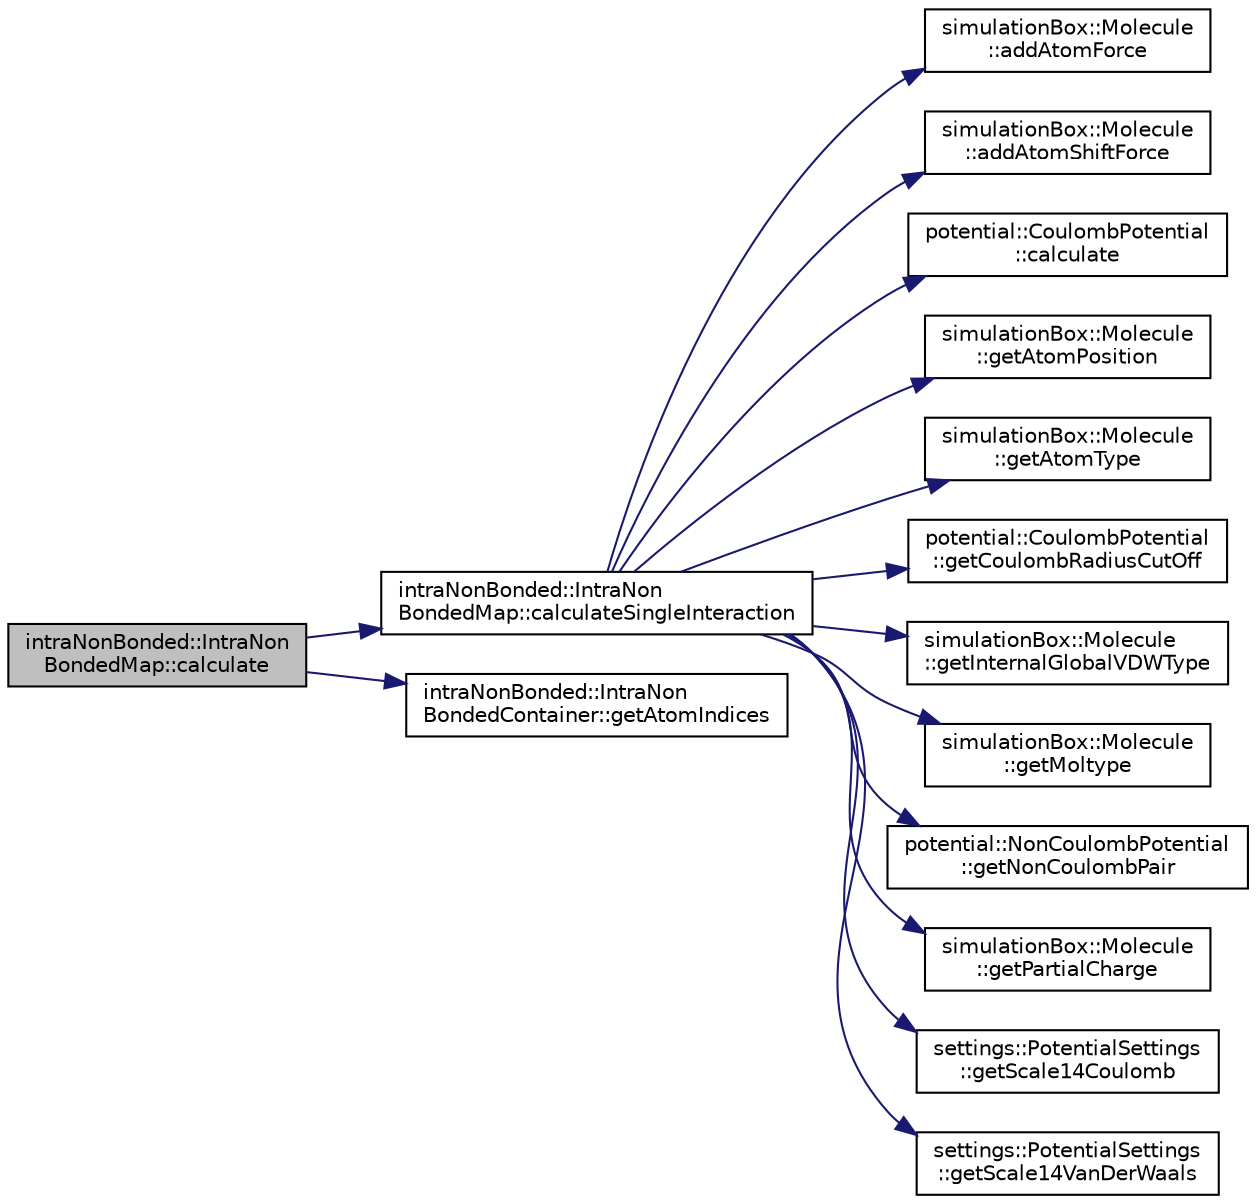 digraph "intraNonBonded::IntraNonBondedMap::calculate"
{
 // LATEX_PDF_SIZE
  edge [fontname="Helvetica",fontsize="10",labelfontname="Helvetica",labelfontsize="10"];
  node [fontname="Helvetica",fontsize="10",shape=record];
  rankdir="LR";
  Node1 [label="intraNonBonded::IntraNon\lBondedMap::calculate",height=0.2,width=0.4,color="black", fillcolor="grey75", style="filled", fontcolor="black",tooltip="calculate the intra non bonded interactions for a single intraNonBondedMap (for a single molecule)"];
  Node1 -> Node2 [color="midnightblue",fontsize="10",style="solid",fontname="Helvetica"];
  Node2 [label="intraNonBonded::IntraNon\lBondedMap::calculateSingleInteraction",height=0.2,width=0.4,color="black", fillcolor="white", style="filled",URL="$classintraNonBonded_1_1IntraNonBondedMap.html#ab7b7fa5ff050092c9d9da0f7c1772a0b",tooltip="calculate the intra non bonded interactions for a single atomic pair within a single molecule"];
  Node2 -> Node3 [color="midnightblue",fontsize="10",style="solid",fontname="Helvetica"];
  Node3 [label="simulationBox::Molecule\l::addAtomForce",height=0.2,width=0.4,color="black", fillcolor="white", style="filled",URL="$classsimulationBox_1_1Molecule.html#a1192de62a747adfb2e9915882751825d",tooltip=" "];
  Node2 -> Node4 [color="midnightblue",fontsize="10",style="solid",fontname="Helvetica"];
  Node4 [label="simulationBox::Molecule\l::addAtomShiftForce",height=0.2,width=0.4,color="black", fillcolor="white", style="filled",URL="$classsimulationBox_1_1Molecule.html#a3a369c6d1ee2af1d219a4903c3f61fea",tooltip=" "];
  Node2 -> Node5 [color="midnightblue",fontsize="10",style="solid",fontname="Helvetica"];
  Node5 [label="potential::CoulombPotential\l::calculate",height=0.2,width=0.4,color="black", fillcolor="white", style="filled",URL="$classpotential_1_1CoulombPotential.html#a74ea52d58913c0945793770d5945907e",tooltip=" "];
  Node2 -> Node6 [color="midnightblue",fontsize="10",style="solid",fontname="Helvetica"];
  Node6 [label="simulationBox::Molecule\l::getAtomPosition",height=0.2,width=0.4,color="black", fillcolor="white", style="filled",URL="$classsimulationBox_1_1Molecule.html#a2bdbd4b993cb31eb234687de661ec717",tooltip=" "];
  Node2 -> Node7 [color="midnightblue",fontsize="10",style="solid",fontname="Helvetica"];
  Node7 [label="simulationBox::Molecule\l::getAtomType",height=0.2,width=0.4,color="black", fillcolor="white", style="filled",URL="$classsimulationBox_1_1Molecule.html#aefa011f831a35bdeb581e484807294d3",tooltip=" "];
  Node2 -> Node8 [color="midnightblue",fontsize="10",style="solid",fontname="Helvetica"];
  Node8 [label="potential::CoulombPotential\l::getCoulombRadiusCutOff",height=0.2,width=0.4,color="black", fillcolor="white", style="filled",URL="$classpotential_1_1CoulombPotential.html#abfb74ea21779c52b66e4ee994e3f0759",tooltip=" "];
  Node2 -> Node9 [color="midnightblue",fontsize="10",style="solid",fontname="Helvetica"];
  Node9 [label="simulationBox::Molecule\l::getInternalGlobalVDWType",height=0.2,width=0.4,color="black", fillcolor="white", style="filled",URL="$classsimulationBox_1_1Molecule.html#ad3546957f54088dca281a360c8c3dff0",tooltip=" "];
  Node2 -> Node10 [color="midnightblue",fontsize="10",style="solid",fontname="Helvetica"];
  Node10 [label="simulationBox::Molecule\l::getMoltype",height=0.2,width=0.4,color="black", fillcolor="white", style="filled",URL="$classsimulationBox_1_1Molecule.html#a915814a9e597270838b3a97442351ad6",tooltip=" "];
  Node2 -> Node11 [color="midnightblue",fontsize="10",style="solid",fontname="Helvetica"];
  Node11 [label="potential::NonCoulombPotential\l::getNonCoulombPair",height=0.2,width=0.4,color="black", fillcolor="white", style="filled",URL="$classpotential_1_1NonCoulombPotential.html#a71820e89457696f48ba80971ce50a400",tooltip=" "];
  Node2 -> Node12 [color="midnightblue",fontsize="10",style="solid",fontname="Helvetica"];
  Node12 [label="simulationBox::Molecule\l::getPartialCharge",height=0.2,width=0.4,color="black", fillcolor="white", style="filled",URL="$classsimulationBox_1_1Molecule.html#ad3598918252f3cbb0c7f6113e2804751",tooltip=" "];
  Node2 -> Node13 [color="midnightblue",fontsize="10",style="solid",fontname="Helvetica"];
  Node13 [label="settings::PotentialSettings\l::getScale14Coulomb",height=0.2,width=0.4,color="black", fillcolor="white", style="filled",URL="$classsettings_1_1PotentialSettings.html#abaddda9bbf4731e7ef49d9ed47528616",tooltip=" "];
  Node2 -> Node14 [color="midnightblue",fontsize="10",style="solid",fontname="Helvetica"];
  Node14 [label="settings::PotentialSettings\l::getScale14VanDerWaals",height=0.2,width=0.4,color="black", fillcolor="white", style="filled",URL="$classsettings_1_1PotentialSettings.html#a3bc1f3b427a7c472cd06e14c6ca4bc28",tooltip=" "];
  Node1 -> Node15 [color="midnightblue",fontsize="10",style="solid",fontname="Helvetica"];
  Node15 [label="intraNonBonded::IntraNon\lBondedContainer::getAtomIndices",height=0.2,width=0.4,color="black", fillcolor="white", style="filled",URL="$classintraNonBonded_1_1IntraNonBondedContainer.html#a0a11707ca1e0197d5622d30b7e66a959",tooltip=" "];
}
